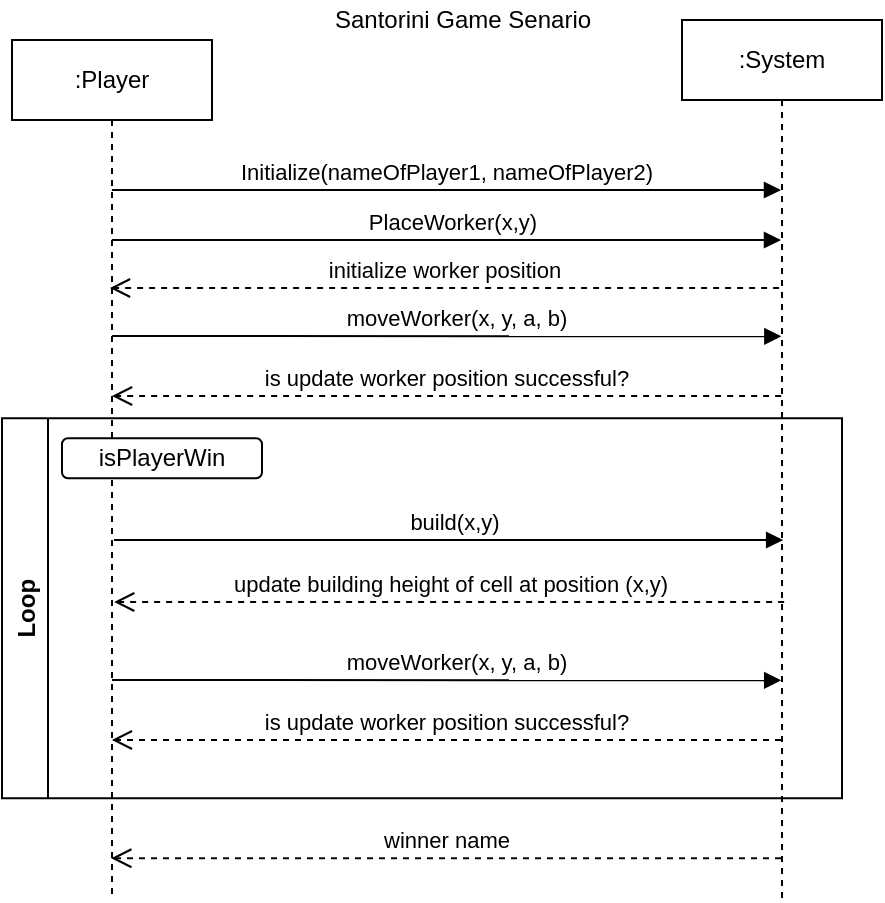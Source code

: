 <mxfile version="20.8.18" type="github">
  <diagram name="Page-1" id="2YBvvXClWsGukQMizWep">
    <mxGraphModel dx="833" dy="381" grid="1" gridSize="10" guides="1" tooltips="1" connect="1" arrows="1" fold="1" page="1" pageScale="1" pageWidth="850" pageHeight="1100" math="0" shadow="0">
      <root>
        <mxCell id="0" />
        <mxCell id="1" parent="0" />
        <mxCell id="aM9ryv3xv72pqoxQDRHE-1" value=":Player" style="shape=umlLifeline;perimeter=lifelinePerimeter;whiteSpace=wrap;html=1;container=0;dropTarget=0;collapsible=0;recursiveResize=0;outlineConnect=0;portConstraint=eastwest;newEdgeStyle={&quot;edgeStyle&quot;:&quot;elbowEdgeStyle&quot;,&quot;elbow&quot;:&quot;vertical&quot;,&quot;curved&quot;:0,&quot;rounded&quot;:0};" parent="1" vertex="1">
          <mxGeometry x="175" y="80" width="100" height="430" as="geometry" />
        </mxCell>
        <mxCell id="aM9ryv3xv72pqoxQDRHE-5" value=":System" style="shape=umlLifeline;perimeter=lifelinePerimeter;whiteSpace=wrap;html=1;container=0;dropTarget=0;collapsible=0;recursiveResize=0;outlineConnect=0;portConstraint=eastwest;newEdgeStyle={&quot;edgeStyle&quot;:&quot;elbowEdgeStyle&quot;,&quot;elbow&quot;:&quot;vertical&quot;,&quot;curved&quot;:0,&quot;rounded&quot;:0};" parent="1" vertex="1">
          <mxGeometry x="510" y="70" width="100" height="440" as="geometry" />
        </mxCell>
        <mxCell id="aM9ryv3xv72pqoxQDRHE-7" value="Initialize(nameOfPlayer1, nameOfPlayer2)" style="html=1;verticalAlign=bottom;endArrow=block;edgeStyle=elbowEdgeStyle;elbow=vertical;curved=0;rounded=0;" parent="1" edge="1">
          <mxGeometry relative="1" as="geometry">
            <mxPoint x="224.929" y="155" as="sourcePoint" />
            <Array as="points">
              <mxPoint x="395" y="155" />
            </Array>
            <mxPoint x="559.5" y="155" as="targetPoint" />
          </mxGeometry>
        </mxCell>
        <mxCell id="Hd75yw4WYgafh29qQEwl-1" value="Santorini Game Senario" style="text;html=1;resizable=0;autosize=1;align=center;verticalAlign=middle;points=[];fillColor=none;strokeColor=none;rounded=0;" parent="1" vertex="1">
          <mxGeometry x="330" y="60" width="140" height="20" as="geometry" />
        </mxCell>
        <mxCell id="Hd75yw4WYgafh29qQEwl-3" value="PlaceWorker(x,y)" style="html=1;verticalAlign=bottom;endArrow=block;edgeStyle=elbowEdgeStyle;elbow=vertical;curved=0;rounded=0;" parent="1" edge="1">
          <mxGeometry x="0.015" relative="1" as="geometry">
            <mxPoint x="224.929" y="180" as="sourcePoint" />
            <Array as="points">
              <mxPoint x="395" y="180" />
            </Array>
            <mxPoint x="559.5" y="180" as="targetPoint" />
            <mxPoint as="offset" />
          </mxGeometry>
        </mxCell>
        <mxCell id="Hd75yw4WYgafh29qQEwl-10" value="Loop" style="swimlane;horizontal=0;" parent="1" vertex="1">
          <mxGeometry x="170" y="269.13" width="420" height="190" as="geometry" />
        </mxCell>
        <mxCell id="Hd75yw4WYgafh29qQEwl-11" value="isPlayerWin" style="rounded=1;whiteSpace=wrap;html=1;" parent="Hd75yw4WYgafh29qQEwl-10" vertex="1">
          <mxGeometry x="30" y="10" width="100" height="20" as="geometry" />
        </mxCell>
        <mxCell id="Hd75yw4WYgafh29qQEwl-4" value="moveWorker(x, y, a, b)" style="html=1;verticalAlign=bottom;endArrow=block;edgeStyle=elbowEdgeStyle;elbow=vertical;curved=0;rounded=0;exitX=0.499;exitY=0.563;exitDx=0;exitDy=0;exitPerimeter=0;" parent="Hd75yw4WYgafh29qQEwl-10" edge="1">
          <mxGeometry x="0.031" relative="1" as="geometry">
            <mxPoint x="55.0" y="130.87" as="sourcePoint" />
            <Array as="points">
              <mxPoint x="100.1" y="131.04" />
              <mxPoint x="90.1" y="131.04" />
              <mxPoint x="120.1" y="101.04" />
              <mxPoint x="90.1" y="101.04" />
              <mxPoint x="340.1" y="71.04" />
              <mxPoint x="170.1" y="71.04" />
              <mxPoint x="225.1" y="61.04" />
            </Array>
            <mxPoint x="389.6" y="131.04" as="targetPoint" />
            <mxPoint as="offset" />
          </mxGeometry>
        </mxCell>
        <mxCell id="aM9ryv3xv72pqoxQDRHE-8" value="is update worker position successful?" style="html=1;verticalAlign=bottom;endArrow=open;dashed=1;endSize=8;edgeStyle=elbowEdgeStyle;elbow=vertical;curved=0;rounded=0;" parent="Hd75yw4WYgafh29qQEwl-10" edge="1">
          <mxGeometry relative="1" as="geometry">
            <mxPoint x="54.929" y="160.87" as="targetPoint" />
            <Array as="points">
              <mxPoint x="120" y="160.87" />
              <mxPoint x="320" y="130.87" />
              <mxPoint x="110" y="130.87" />
              <mxPoint x="370" y="103.87" />
              <mxPoint x="170" y="150.87" />
              <mxPoint x="235" y="150.87" />
            </Array>
            <mxPoint x="389.5" y="160.87" as="sourcePoint" />
          </mxGeometry>
        </mxCell>
        <mxCell id="Hd75yw4WYgafh29qQEwl-5" value="build(x,y)" style="html=1;verticalAlign=bottom;endArrow=block;edgeStyle=elbowEdgeStyle;elbow=vertical;curved=0;rounded=0;" parent="Hd75yw4WYgafh29qQEwl-10" edge="1">
          <mxGeometry x="0.015" relative="1" as="geometry">
            <mxPoint x="55.999" y="60.87" as="sourcePoint" />
            <Array as="points">
              <mxPoint x="221.07" y="60.87" />
            </Array>
            <mxPoint x="390.57" y="60.87" as="targetPoint" />
            <mxPoint as="offset" />
          </mxGeometry>
        </mxCell>
        <mxCell id="Hd75yw4WYgafh29qQEwl-6" value="update building height of cell at position (x,y)" style="html=1;verticalAlign=bottom;endArrow=open;dashed=1;endSize=8;edgeStyle=elbowEdgeStyle;elbow=vertical;curved=0;rounded=0;" parent="Hd75yw4WYgafh29qQEwl-10" edge="1">
          <mxGeometry relative="1" as="geometry">
            <mxPoint x="56.07" y="91.87" as="targetPoint" />
            <Array as="points">
              <mxPoint x="361.07" y="91.87" />
              <mxPoint x="361.07" y="61.87" />
              <mxPoint x="371.07" y="51.87" />
              <mxPoint x="171.07" y="98.87" />
              <mxPoint x="236.07" y="98.87" />
            </Array>
            <mxPoint x="391.07" y="91.87" as="sourcePoint" />
          </mxGeometry>
        </mxCell>
        <mxCell id="Hd75yw4WYgafh29qQEwl-13" value="initialize worker position" style="html=1;verticalAlign=bottom;endArrow=open;dashed=1;endSize=8;edgeStyle=elbowEdgeStyle;elbow=vertical;curved=0;rounded=0;" parent="1" edge="1">
          <mxGeometry relative="1" as="geometry">
            <mxPoint x="223.999" y="204" as="targetPoint" />
            <Array as="points">
              <mxPoint x="289.07" y="204" />
              <mxPoint x="489.07" y="174" />
              <mxPoint x="279.07" y="174" />
              <mxPoint x="539.07" y="147" />
              <mxPoint x="339.07" y="194" />
              <mxPoint x="404.07" y="194" />
            </Array>
            <mxPoint x="558.57" y="204" as="sourcePoint" />
          </mxGeometry>
        </mxCell>
        <mxCell id="ik7sO8ciN2WNp-5TPveE-3" value="winner name" style="html=1;verticalAlign=bottom;endArrow=open;dashed=1;endSize=8;edgeStyle=elbowEdgeStyle;elbow=vertical;curved=0;rounded=0;" edge="1" parent="1">
          <mxGeometry relative="1" as="geometry">
            <mxPoint x="224.63" y="489.13" as="targetPoint" />
            <Array as="points">
              <mxPoint x="340" y="489.13" />
              <mxPoint x="395" y="509.13" />
              <mxPoint x="345" y="499.13" />
              <mxPoint x="280.07" y="489.13" />
              <mxPoint x="480.07" y="459.13" />
              <mxPoint x="270.07" y="459.13" />
              <mxPoint x="530.07" y="432.13" />
              <mxPoint x="330.07" y="479.13" />
              <mxPoint x="395.07" y="479.13" />
            </Array>
            <mxPoint x="559.5" y="489.13" as="sourcePoint" />
          </mxGeometry>
        </mxCell>
        <mxCell id="ik7sO8ciN2WNp-5TPveE-4" value="moveWorker(x, y, a, b)" style="html=1;verticalAlign=bottom;endArrow=block;edgeStyle=elbowEdgeStyle;elbow=vertical;curved=0;rounded=0;exitX=0.499;exitY=0.563;exitDx=0;exitDy=0;exitPerimeter=0;" edge="1" parent="1">
          <mxGeometry x="0.031" relative="1" as="geometry">
            <mxPoint x="225.07" y="228.0" as="sourcePoint" />
            <Array as="points">
              <mxPoint x="270.17" y="228.17" />
              <mxPoint x="260.17" y="228.17" />
              <mxPoint x="290.17" y="198.17" />
              <mxPoint x="260.17" y="198.17" />
              <mxPoint x="510.17" y="168.17" />
              <mxPoint x="340.17" y="168.17" />
              <mxPoint x="395.17" y="158.17" />
            </Array>
            <mxPoint x="559.67" y="228.17" as="targetPoint" />
            <mxPoint as="offset" />
          </mxGeometry>
        </mxCell>
        <mxCell id="ik7sO8ciN2WNp-5TPveE-5" value="is update worker position successful?" style="html=1;verticalAlign=bottom;endArrow=open;dashed=1;endSize=8;edgeStyle=elbowEdgeStyle;elbow=vertical;curved=0;rounded=0;" edge="1" parent="1">
          <mxGeometry relative="1" as="geometry">
            <mxPoint x="224.999" y="258" as="targetPoint" />
            <Array as="points">
              <mxPoint x="290.07" y="258" />
              <mxPoint x="490.07" y="228" />
              <mxPoint x="280.07" y="228" />
              <mxPoint x="540.07" y="201" />
              <mxPoint x="340.07" y="248" />
              <mxPoint x="405.07" y="248" />
            </Array>
            <mxPoint x="559.57" y="258" as="sourcePoint" />
          </mxGeometry>
        </mxCell>
      </root>
    </mxGraphModel>
  </diagram>
</mxfile>
